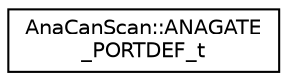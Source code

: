 digraph "Graphical Class Hierarchy"
{
 // LATEX_PDF_SIZE
  edge [fontname="Helvetica",fontsize="10",labelfontname="Helvetica",labelfontsize="10"];
  node [fontname="Helvetica",fontsize="10",shape=record];
  rankdir="LR";
  Node0 [label="AnaCanScan::ANAGATE\l_PORTDEF_t",height=0.2,width=0.4,color="black", fillcolor="white", style="filled",URL="$structAnaCanScan_1_1ANAGATE__PORTDEF__t.html",tooltip=" "];
}
